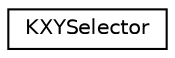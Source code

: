 digraph "Graphical Class Hierarchy"
{
  edge [fontname="Helvetica",fontsize="10",labelfontname="Helvetica",labelfontsize="10"];
  node [fontname="Helvetica",fontsize="10",shape=record];
  rankdir="LR";
  Node0 [label="KXYSelector",height=0.2,width=0.4,color="black", fillcolor="white", style="filled",URL="$classKXYSelector.html",tooltip="KXYSelector is the base class for other widgets which provides the ability to choose from a two-dimen..."];
}
